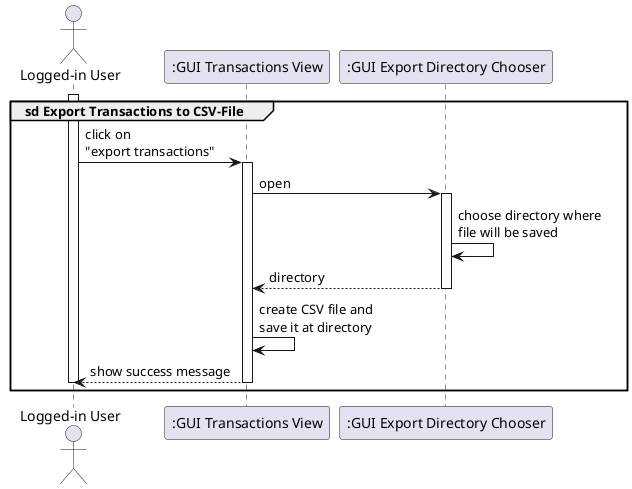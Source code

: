 @startuml

actor "Logged-in User" as user
participant ":GUI Transactions View" as gui
participant ":GUI Export Directory Chooser" as directory


group sd Export Transactions to CSV-File
    activate user
    user -> gui++ : click on \n"export transactions"
        gui -> directory++ : open
        directory -> directory : choose directory where \nfile will be saved
    return directory
    gui -> gui : create CSV file and\nsave it at directory
    return show success message
    deactivate user
end

@enduml